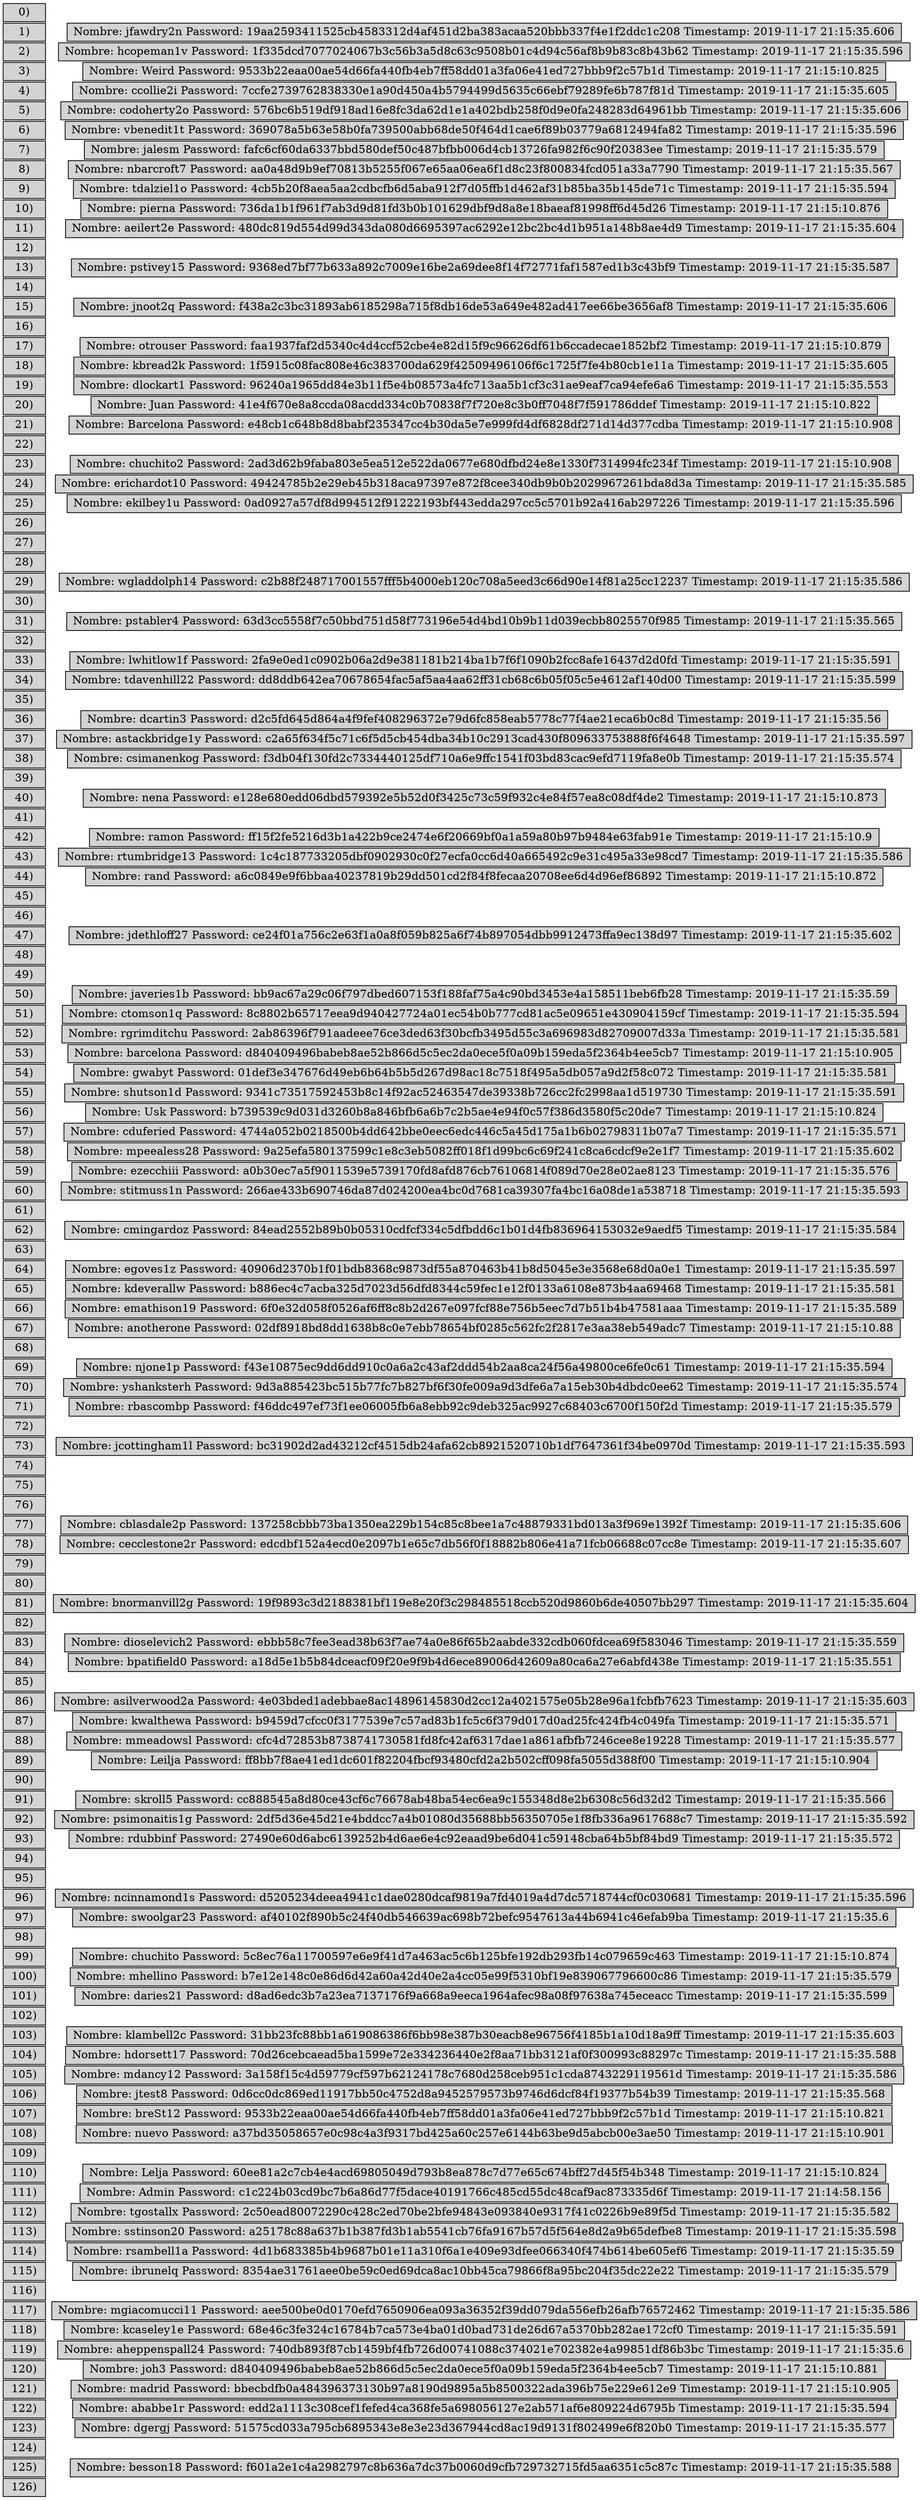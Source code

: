 digraph G {
     rankdir = LR;
	graph[ranksep = "0.02"];
     node [shape=record,height=.1];
     node[style = "filled"];
     sep=0;
     nodesep=0
     indice126[label= "126)"];
     indice125[label= "125)"];
     indice124[label= "124)"];
     indice123[label= "123)"];
     indice122[label= "122)"];
     indice121[label= "121)"];
     indice120[label= "120)"];
     indice119[label= "119)"];
     indice118[label= "118)"];
     indice117[label= "117)"];
     indice116[label= "116)"];
     indice115[label= "115)"];
     indice114[label= "114)"];
     indice113[label= "113)"];
     indice112[label= "112)"];
     indice111[label= "111)"];
     indice110[label= "110)"];
     indice109[label= "109)"];
     indice108[label= "108)"];
     indice107[label= "107)"];
     indice106[label= "106)"];
     indice105[label= "105)"];
     indice104[label= "104)"];
     indice103[label= "103)"];
     indice102[label= "102)"];
     indice101[label= "101)"];
     indice100[label= "100)"];
     indice99[label= "99)"];
     indice98[label= "98)"];
     indice97[label= "97)"];
     indice96[label= "96)"];
     indice95[label= "95)"];
     indice94[label= "94)"];
     indice93[label= "93)"];
     indice92[label= "92)"];
     indice91[label= "91)"];
     indice90[label= "90)"];
     indice89[label= "89)"];
     indice88[label= "88)"];
     indice87[label= "87)"];
     indice86[label= "86)"];
     indice85[label= "85)"];
     indice84[label= "84)"];
     indice83[label= "83)"];
     indice82[label= "82)"];
     indice81[label= "81)"];
     indice80[label= "80)"];
     indice79[label= "79)"];
     indice78[label= "78)"];
     indice77[label= "77)"];
     indice76[label= "76)"];
     indice75[label= "75)"];
     indice74[label= "74)"];
     indice73[label= "73)"];
     indice72[label= "72)"];
     indice71[label= "71)"];
     indice70[label= "70)"];
     indice69[label= "69)"];
     indice68[label= "68)"];
     indice67[label= "67)"];
     indice66[label= "66)"];
     indice65[label= "65)"];
     indice64[label= "64)"];
     indice63[label= "63)"];
     indice62[label= "62)"];
     indice61[label= "61)"];
     indice60[label= "60)"];
     indice59[label= "59)"];
     indice58[label= "58)"];
     indice57[label= "57)"];
     indice56[label= "56)"];
     indice55[label= "55)"];
     indice54[label= "54)"];
     indice53[label= "53)"];
     indice52[label= "52)"];
     indice51[label= "51)"];
     indice50[label= "50)"];
     indice49[label= "49)"];
     indice48[label= "48)"];
     indice47[label= "47)"];
     indice46[label= "46)"];
     indice45[label= "45)"];
     indice44[label= "44)"];
     indice43[label= "43)"];
     indice42[label= "42)"];
     indice41[label= "41)"];
     indice40[label= "40)"];
     indice39[label= "39)"];
     indice38[label= "38)"];
     indice37[label= "37)"];
     indice36[label= "36)"];
     indice35[label= "35)"];
     indice34[label= "34)"];
     indice33[label= "33)"];
     indice32[label= "32)"];
     indice31[label= "31)"];
     indice30[label= "30)"];
     indice29[label= "29)"];
     indice28[label= "28)"];
     indice27[label= "27)"];
     indice26[label= "26)"];
     indice25[label= "25)"];
     indice24[label= "24)"];
     indice23[label= "23)"];
     indice22[label= "22)"];
     indice21[label= "21)"];
     indice20[label= "20)"];
     indice19[label= "19)"];
     indice18[label= "18)"];
     indice17[label= "17)"];
     indice16[label= "16)"];
     indice15[label= "15)"];
     indice14[label= "14)"];
     indice13[label= "13)"];
     indice12[label= "12)"];
     indice11[label= "11)"];
     indice10[label= "10)"];
     indice9[label= "9)"];
     indice8[label= "8)"];
     indice7[label= "7)"];
     indice6[label= "6)"];
     indice5[label= "5)"];
     indice4[label= "4)"];
     indice3[label= "3)"];
     indice2[label= "2)"];
     indice1[label= "1)"];
     indice0[label= "0)"];
     node2[label = "{Nombre: jfawdry2n  Password: 19aa2593411525cb4583312d4af451d2ba383acaa520bbb337f4e1f2ddc1c208  Timestamp: 2019-11-17 21:15:35.606}" width = 10];
     indice1->node2 [style=invis];
     node3[label = "{Nombre: hcopeman1v  Password: 1f335dcd7077024067b3c56b3a5d8c63c9508b01c4d94c56af8b9b83c8b43b62  Timestamp: 2019-11-17 21:15:35.596}" width = 10];
     indice2->node3 [style=invis];
     node4[label = "{Nombre: Weird  Password: 9533b22eaa00ae54d66fa440fb4eb7ff58dd01a3fa06e41ed727bbb9f2c57b1d  Timestamp: 2019-11-17 21:15:10.825}" width = 10];
     indice3->node4 [style=invis];
     node5[label = "{Nombre: ccollie2i  Password: 7ccfe2739762838330e1a90d450a4b5794499d5635c66ebf79289fe6b787f81d  Timestamp: 2019-11-17 21:15:35.605}" width = 10];
     indice4->node5 [style=invis];
     node6[label = "{Nombre: codoherty2o  Password: 576bc6b519df918ad16e8fc3da62d1e1a402bdb258f0d9e0fa248283d64961bb  Timestamp: 2019-11-17 21:15:35.606}" width = 10];
     indice5->node6 [style=invis];
     node7[label = "{Nombre: vbenedit1t  Password: 369078a5b63e58b0fa739500abb68de50f464d1cae6f89b03779a6812494fa82  Timestamp: 2019-11-17 21:15:35.596}" width = 10];
     indice6->node7 [style=invis];
     node8[label = "{Nombre: jalesm  Password: fafc6cf60da6337bbd580def50c487bfbb006d4cb13726fa982f6c90f20383ee  Timestamp: 2019-11-17 21:15:35.579}" width = 10];
     indice7->node8 [style=invis];
     node9[label = "{Nombre: nbarcroft7  Password: aa0a48d9b9ef70813b5255f067e65aa06ea6f1d8c23f800834fcd051a33a7790  Timestamp: 2019-11-17 21:15:35.567}" width = 10];
     indice8->node9 [style=invis];
     node10[label = "{Nombre: tdalziel1o  Password: 4cb5b20f8aea5aa2cdbcfb6d5aba912f7d05ffb1d462af31b85ba35b145de71c  Timestamp: 2019-11-17 21:15:35.594}" width = 10];
     indice9->node10 [style=invis];
     node11[label = "{Nombre: pierna  Password: 736da1b1f961f7ab3d9d81fd3b0b101629dbf9d8a8e18baeaf81998ff6d45d26  Timestamp: 2019-11-17 21:15:10.876}" width = 10];
     indice10->node11 [style=invis];
     node12[label = "{Nombre: aeilert2e  Password: 480dc819d554d99d343da080d6695397ac6292e12bc2bc4d1b951a148b8ae4d9  Timestamp: 2019-11-17 21:15:35.604}" width = 10];
     indice11->node12 [style=invis];
     node14[label = "{Nombre: pstivey15  Password: 9368ed7bf77b633a892c7009e16be2a69dee8f14f72771faf1587ed1b3c43bf9  Timestamp: 2019-11-17 21:15:35.587}" width = 10];
     indice13->node14 [style=invis];
     node16[label = "{Nombre: jnoot2q  Password: f438a2c3bc31893ab6185298a715f8db16de53a649e482ad417ee66be3656af8  Timestamp: 2019-11-17 21:15:35.606}" width = 10];
     indice15->node16 [style=invis];
     node18[label = "{Nombre: otrouser  Password: faa1937faf2d5340c4d4ccf52cbe4e82d15f9c96626df61b6ccadecae1852bf2  Timestamp: 2019-11-17 21:15:10.879}" width = 10];
     indice17->node18 [style=invis];
     node19[label = "{Nombre: kbread2k  Password: 1f5915c08fac808e46c383700da629f42509496106f6c1725f7fe4b80cb1e11a  Timestamp: 2019-11-17 21:15:35.605}" width = 10];
     indice18->node19 [style=invis];
     node20[label = "{Nombre: dlockart1  Password: 96240a1965dd84e3b11f5e4b08573a4fc713aa5b1cf3c31ae9eaf7ca94efe6a6  Timestamp: 2019-11-17 21:15:35.553}" width = 10];
     indice19->node20 [style=invis];
     node21[label = "{Nombre: Juan  Password: 41e4f670e8a8ccda08acdd334c0b70838f7f720e8c3b0ff7048f7f591786ddef  Timestamp: 2019-11-17 21:15:10.822}" width = 10];
     indice20->node21 [style=invis];
     node22[label = "{Nombre: Barcelona  Password: e48cb1c648b8d8babf235347cc4b30da5e7e999fd4df6828df271d14d377cdba  Timestamp: 2019-11-17 21:15:10.908}" width = 10];
     indice21->node22 [style=invis];
     node24[label = "{Nombre: chuchito2  Password: 2ad3d62b9faba803e5ea512e522da0677e680dfbd24e8e1330f7314994fc234f  Timestamp: 2019-11-17 21:15:10.908}" width = 10];
     indice23->node24 [style=invis];
     node25[label = "{Nombre: erichardot10  Password: 49424785b2e29eb45b318aca97397e872f8cee340db9b0b2029967261bda8d3a  Timestamp: 2019-11-17 21:15:35.585}" width = 10];
     indice24->node25 [style=invis];
     node26[label = "{Nombre: ekilbey1u  Password: 0ad0927a57df8d994512f91222193bf443edda297cc5c5701b92a416ab297226  Timestamp: 2019-11-17 21:15:35.596}" width = 10];
     indice25->node26 [style=invis];
     node30[label = "{Nombre: wgladdolph14  Password: c2b88f248717001557fff5b4000eb120c708a5eed3c66d90e14f81a25cc12237  Timestamp: 2019-11-17 21:15:35.586}" width = 10];
     indice29->node30 [style=invis];
     node32[label = "{Nombre: pstabler4  Password: 63d3cc5558f7c50bbd751d58f773196e54d4bd10b9b11d039ecbb8025570f985  Timestamp: 2019-11-17 21:15:35.565}" width = 10];
     indice31->node32 [style=invis];
     node34[label = "{Nombre: lwhitlow1f  Password: 2fa9e0ed1c0902b06a2d9e381181b214ba1b7f6f1090b2fcc8afe16437d2d0fd  Timestamp: 2019-11-17 21:15:35.591}" width = 10];
     indice33->node34 [style=invis];
     node35[label = "{Nombre: tdavenhill22  Password: dd8ddb642ea70678654fac5af5aa4aa62ff31cb68c6b05f05c5e4612af140d00  Timestamp: 2019-11-17 21:15:35.599}" width = 10];
     indice34->node35 [style=invis];
     node37[label = "{Nombre: dcartin3  Password: d2c5fd645d864a4f9fef408296372e79d6fc858eab5778c77f4ae21eca6b0c8d  Timestamp: 2019-11-17 21:15:35.56}" width = 10];
     indice36->node37 [style=invis];
     node38[label = "{Nombre: astackbridge1y  Password: c2a65f634f5c71c6f5d5cb454dba34b10c2913cad430f809633753888f6f4648  Timestamp: 2019-11-17 21:15:35.597}" width = 10];
     indice37->node38 [style=invis];
     node39[label = "{Nombre: csimanenkog  Password: f3db04f130fd2c7334440125df710a6e9ffc1541f03bd83cac9efd7119fa8e0b  Timestamp: 2019-11-17 21:15:35.574}" width = 10];
     indice38->node39 [style=invis];
     node41[label = "{Nombre: nena  Password: e128e680edd06dbd579392e5b52d0f3425c73c59f932c4e84f57ea8c08df4de2  Timestamp: 2019-11-17 21:15:10.873}" width = 10];
     indice40->node41 [style=invis];
     node43[label = "{Nombre: ramon  Password: ff15f2fe5216d3b1a422b9ce2474e6f20669bf0a1a59a80b97b9484e63fab91e  Timestamp: 2019-11-17 21:15:10.9}" width = 10];
     indice42->node43 [style=invis];
     node44[label = "{Nombre: rtumbridge13  Password: 1c4c187733205dbf0902930c0f27ecfa0cc6d40a665492c9e31c495a33e98cd7  Timestamp: 2019-11-17 21:15:35.586}" width = 10];
     indice43->node44 [style=invis];
     node45[label = "{Nombre: rand  Password: a6c0849e9f6bbaa40237819b29dd501cd2f84f8fecaa20708ee6d4d96ef86892  Timestamp: 2019-11-17 21:15:10.872}" width = 10];
     indice44->node45 [style=invis];
     node48[label = "{Nombre: jdethloff27  Password: ce24f01a756c2e63f1a0a8f059b825a6f74b897054dbb9912473ffa9ec138d97  Timestamp: 2019-11-17 21:15:35.602}" width = 10];
     indice47->node48 [style=invis];
     node51[label = "{Nombre: javeries1b  Password: bb9ac67a29c06f797dbed607153f188faf75a4c90bd3453e4a158511beb6fb28  Timestamp: 2019-11-17 21:15:35.59}" width = 10];
     indice50->node51 [style=invis];
     node52[label = "{Nombre: ctomson1q  Password: 8c8802b65717eea9d940427724a01ec54b0b777cd81ac5e09651e430904159cf  Timestamp: 2019-11-17 21:15:35.594}" width = 10];
     indice51->node52 [style=invis];
     node53[label = "{Nombre: rgrimditchu  Password: 2ab86396f791aadeee76ce3ded63f30bcfb3495d55c3a696983d82709007d33a  Timestamp: 2019-11-17 21:15:35.581}" width = 10];
     indice52->node53 [style=invis];
     node54[label = "{Nombre: barcelona  Password: d840409496babeb8ae52b866d5c5ec2da0ece5f0a09b159eda5f2364b4ee5cb7  Timestamp: 2019-11-17 21:15:10.905}" width = 10];
     indice53->node54 [style=invis];
     node55[label = "{Nombre: gwabyt  Password: 01def3e347676d49eb6b64b5b5d267d98ac18c7518f495a5db057a9d2f58c072  Timestamp: 2019-11-17 21:15:35.581}" width = 10];
     indice54->node55 [style=invis];
     node56[label = "{Nombre: shutson1d  Password: 9341c73517592453b8c14f92ac52463547de39338b726cc2fc2998aa1d519730  Timestamp: 2019-11-17 21:15:35.591}" width = 10];
     indice55->node56 [style=invis];
     node57[label = "{Nombre: Usk  Password: b739539c9d031d3260b8a846bfb6a6b7c2b5ae4e94f0c57f386d3580f5c20de7  Timestamp: 2019-11-17 21:15:10.824}" width = 10];
     indice56->node57 [style=invis];
     node58[label = "{Nombre: cduferied  Password: 4744a052b0218500b4dd642bbe0eec6edc446c5a45d175a1b6b02798311b07a7  Timestamp: 2019-11-17 21:15:35.571}" width = 10];
     indice57->node58 [style=invis];
     node59[label = "{Nombre: mpeealess28  Password: 9a25efa580137599c1e8c3eb5082ff018f1d99bc6c69f241c8ca6cdcf9e2e1f7  Timestamp: 2019-11-17 21:15:35.602}" width = 10];
     indice58->node59 [style=invis];
     node60[label = "{Nombre: ezecchiii  Password: a0b30ec7a5f9011539e5739170fd8afd876cb76106814f089d70e28e02ae8123  Timestamp: 2019-11-17 21:15:35.576}" width = 10];
     indice59->node60 [style=invis];
     node61[label = "{Nombre: stitmuss1n  Password: 266ae433b690746da87d024200ea4bc0d7681ca39307fa4bc16a08de1a538718  Timestamp: 2019-11-17 21:15:35.593}" width = 10];
     indice60->node61 [style=invis];
     node63[label = "{Nombre: cmingardoz  Password: 84ead2552b89b0b05310cdfcf334c5dfbdd6c1b01d4fb836964153032e9aedf5  Timestamp: 2019-11-17 21:15:35.584}" width = 10];
     indice62->node63 [style=invis];
     node65[label = "{Nombre: egoves1z  Password: 40906d2370b1f01bdb8368c9873df55a870463b41b8d5045e3e3568e68d0a0e1  Timestamp: 2019-11-17 21:15:35.597}" width = 10];
     indice64->node65 [style=invis];
     node66[label = "{Nombre: kdeverallw  Password: b886ec4c7acba325d7023d56dfd8344c59fec1e12f0133a6108e873b4aa69468  Timestamp: 2019-11-17 21:15:35.581}" width = 10];
     indice65->node66 [style=invis];
     node67[label = "{Nombre: emathison19  Password: 6f0e32d058f0526af6ff8c8b2d267e097fcf88e756b5eec7d7b51b4b47581aaa  Timestamp: 2019-11-17 21:15:35.589}" width = 10];
     indice66->node67 [style=invis];
     node68[label = "{Nombre: anotherone  Password: 02df8918bd8dd1638b8c0e7ebb78654bf0285c562fc2f2817e3aa38eb549adc7  Timestamp: 2019-11-17 21:15:10.88}" width = 10];
     indice67->node68 [style=invis];
     node70[label = "{Nombre: njone1p  Password: f43e10875ec9dd6dd910c0a6a2c43af2ddd54b2aa8ca24f56a49800ce6fe0c61  Timestamp: 2019-11-17 21:15:35.594}" width = 10];
     indice69->node70 [style=invis];
     node71[label = "{Nombre: yshanksterh  Password: 9d3a885423bc515b77fc7b827bf6f30fe009a9d3dfe6a7a15eb30b4dbdc0ee62  Timestamp: 2019-11-17 21:15:35.574}" width = 10];
     indice70->node71 [style=invis];
     node72[label = "{Nombre: rbascombp  Password: f46ddc497ef73f1ee06005fb6a8ebb92c9deb325ac9927c68403c6700f150f2d  Timestamp: 2019-11-17 21:15:35.579}" width = 10];
     indice71->node72 [style=invis];
     node74[label = "{Nombre: jcottingham1l  Password: bc31902d2ad43212cf4515db24afa62cb8921520710b1df7647361f34be0970d  Timestamp: 2019-11-17 21:15:35.593}" width = 10];
     indice73->node74 [style=invis];
     node78[label = "{Nombre: cblasdale2p  Password: 137258cbbb73ba1350ea229b154c85c8bee1a7c48879331bd013a3f969e1392f  Timestamp: 2019-11-17 21:15:35.606}" width = 10];
     indice77->node78 [style=invis];
     node79[label = "{Nombre: cecclestone2r  Password: edcdbf152a4ecd0e2097b1e65c7db56f0f18882b806e41a71fcb06688c07cc8e  Timestamp: 2019-11-17 21:15:35.607}" width = 10];
     indice78->node79 [style=invis];
     node82[label = "{Nombre: bnormanvill2g  Password: 19f9893c3d2188381bf119e8e20f3c298485518ccb520d9860b6de40507bb297  Timestamp: 2019-11-17 21:15:35.604}" width = 10];
     indice81->node82 [style=invis];
     node84[label = "{Nombre: dioselevich2  Password: ebbb58c7fee3ead38b63f7ae74a0e86f65b2aabde332cdb060fdcea69f583046  Timestamp: 2019-11-17 21:15:35.559}" width = 10];
     indice83->node84 [style=invis];
     node85[label = "{Nombre: bpatifield0  Password: a18d5e1b5b84dceacf09f20e9f9b4d6ece89006d42609a80ca6a27e6abfd438e  Timestamp: 2019-11-17 21:15:35.551}" width = 10];
     indice84->node85 [style=invis];
     node87[label = "{Nombre: asilverwood2a  Password: 4e03bded1adebbae8ac14896145830d2cc12a4021575e05b28e96a1fcbfb7623  Timestamp: 2019-11-17 21:15:35.603}" width = 10];
     indice86->node87 [style=invis];
     node88[label = "{Nombre: kwalthewa  Password: b9459d7cfcc0f3177539e7c57ad83b1fc5c6f379d017d0ad25fc424fb4c049fa  Timestamp: 2019-11-17 21:15:35.571}" width = 10];
     indice87->node88 [style=invis];
     node89[label = "{Nombre: mmeadowsl  Password: cfc4d72853b8738741730581fd8fc42af6317dae1a861afbfb7246cee8e19228  Timestamp: 2019-11-17 21:15:35.577}" width = 10];
     indice88->node89 [style=invis];
     node90[label = "{Nombre: Leilja  Password: ff8bb7f8ae41ed1dc601f82204fbcf93480cfd2a2b502cff098fa5055d388f00  Timestamp: 2019-11-17 21:15:10.904}" width = 10];
     indice89->node90 [style=invis];
     node92[label = "{Nombre: skroll5  Password: cc888545a8d80ce43cf6c76678ab48ba54ec6ea9c155348d8e2b6308c56d32d2  Timestamp: 2019-11-17 21:15:35.566}" width = 10];
     indice91->node92 [style=invis];
     node93[label = "{Nombre: psimonaitis1g  Password: 2df5d36e45d21e4bddcc7a4b01080d35688bb56350705e1f8fb336a9617688c7  Timestamp: 2019-11-17 21:15:35.592}" width = 10];
     indice92->node93 [style=invis];
     node94[label = "{Nombre: rdubbinf  Password: 27490e60d6abc6139252b4d6ae6e4c92eaad9be6d041c59148cba64b5bf84bd9  Timestamp: 2019-11-17 21:15:35.572}" width = 10];
     indice93->node94 [style=invis];
     node97[label = "{Nombre: ncinnamond1s  Password: d5205234deea4941c1dae0280dcaf9819a7fd4019a4d7dc5718744cf0c030681  Timestamp: 2019-11-17 21:15:35.596}" width = 10];
     indice96->node97 [style=invis];
     node98[label = "{Nombre: swoolgar23  Password: af40102f890b5c24f40db546639ac698b72befc9547613a44b6941c46efab9ba  Timestamp: 2019-11-17 21:15:35.6}" width = 10];
     indice97->node98 [style=invis];
     node100[label = "{Nombre: chuchito  Password: 5c8ec76a11700597e6e9f41d7a463ac5c6b125bfe192db293fb14c079659c463  Timestamp: 2019-11-17 21:15:10.874}" width = 10];
     indice99->node100 [style=invis];
     node101[label = "{Nombre: mhellino  Password: b7e12e148c0e86d6d42a60a42d40e2a4cc05e99f5310bf19e839067796600c86  Timestamp: 2019-11-17 21:15:35.579}" width = 10];
     indice100->node101 [style=invis];
     node102[label = "{Nombre: daries21  Password: d8ad6edc3b7a23ea7137176f9a668a9eeca1964afec98a08f97638a745eceacc  Timestamp: 2019-11-17 21:15:35.599}" width = 10];
     indice101->node102 [style=invis];
     node104[label = "{Nombre: klambell2c  Password: 31bb23fc88bb1a619086386f6bb98e387b30eacb8e96756f4185b1a10d18a9ff  Timestamp: 2019-11-17 21:15:35.603}" width = 10];
     indice103->node104 [style=invis];
     node105[label = "{Nombre: hdorsett17  Password: 70d26cebcaead5ba1599e72e334236440e2f8aa71bb3121af0f300993c88297c  Timestamp: 2019-11-17 21:15:35.588}" width = 10];
     indice104->node105 [style=invis];
     node106[label = "{Nombre: mdancy12  Password: 3a158f15c4d59779cf597b62124178c7680d258ceb951c1cda8743229119561d  Timestamp: 2019-11-17 21:15:35.586}" width = 10];
     indice105->node106 [style=invis];
     node107[label = "{Nombre: jtest8  Password: 0d6cc0dc869ed11917bb50c4752d8a9452579573b9746d6dcf84f19377b54b39  Timestamp: 2019-11-17 21:15:35.568}" width = 10];
     indice106->node107 [style=invis];
     node108[label = "{Nombre: breSt12  Password: 9533b22eaa00ae54d66fa440fb4eb7ff58dd01a3fa06e41ed727bbb9f2c57b1d  Timestamp: 2019-11-17 21:15:10.821}" width = 10];
     indice107->node108 [style=invis];
     node109[label = "{Nombre: nuevo  Password: a37bd35058657e0c98c4a3f9317bd425a60c257e6144b63be9d5abcb00e3ae50  Timestamp: 2019-11-17 21:15:10.901}" width = 10];
     indice108->node109 [style=invis];
     node111[label = "{Nombre: Lelja  Password: 60ee81a2c7cb4e4acd69805049d793b8ea878c7d77e65c674bff27d45f54b348  Timestamp: 2019-11-17 21:15:10.824}" width = 10];
     indice110->node111 [style=invis];
     node112[label = "{Nombre: Admin  Password: c1c224b03cd9bc7b6a86d77f5dace40191766c485cd55dc48caf9ac873335d6f  Timestamp: 2019-11-17 21:14:58.156}" width = 10];
     indice111->node112 [style=invis];
     node113[label = "{Nombre: tgostallx  Password: 2c50ead80072290c428c2ed70be2bfe94843e093840e9317f41c0226b9e89f5d  Timestamp: 2019-11-17 21:15:35.582}" width = 10];
     indice112->node113 [style=invis];
     node114[label = "{Nombre: sstinson20  Password: a25178c88a637b1b387fd3b1ab5541cb76fa9167b57d5f564e8d2a9b65defbe8  Timestamp: 2019-11-17 21:15:35.598}" width = 10];
     indice113->node114 [style=invis];
     node115[label = "{Nombre: rsambell1a  Password: 4d1b683385b4b9687b01e11a310f6a1e409e93dfee066340f474b614be605ef6  Timestamp: 2019-11-17 21:15:35.59}" width = 10];
     indice114->node115 [style=invis];
     node116[label = "{Nombre: ibrunelq  Password: 8354ae31761aee0be59c0ed69dca8ac10bb45ca79866f8a95bc204f35dc22e22  Timestamp: 2019-11-17 21:15:35.579}" width = 10];
     indice115->node116 [style=invis];
     node118[label = "{Nombre: mgiacomucci11  Password: aee500be0d0170efd7650906ea093a36352f39dd079da556efb26afb76572462  Timestamp: 2019-11-17 21:15:35.586}" width = 10];
     indice117->node118 [style=invis];
     node119[label = "{Nombre: kcaseley1e  Password: 68e46c3fe324c16784b7ca573e4ba01d0bad731de26d67a5370bb282ae172cf0  Timestamp: 2019-11-17 21:15:35.591}" width = 10];
     indice118->node119 [style=invis];
     node120[label = "{Nombre: aheppenspall24  Password: 740db893f87cb1459bf4fb726d00741088c374021e702382e4a99851df86b3bc  Timestamp: 2019-11-17 21:15:35.6}" width = 10];
     indice119->node120 [style=invis];
     node121[label = "{Nombre: joh3  Password: d840409496babeb8ae52b866d5c5ec2da0ece5f0a09b159eda5f2364b4ee5cb7  Timestamp: 2019-11-17 21:15:10.881}" width = 10];
     indice120->node121 [style=invis];
     node122[label = "{Nombre: madrid  Password: bbecbdfb0a484396373130b97a8190d9895a5b8500322ada396b75e229e612e9  Timestamp: 2019-11-17 21:15:10.905}" width = 10];
     indice121->node122 [style=invis];
     node123[label = "{Nombre: ababbe1r  Password: edd2a1113c308cef1fefed4ca368fe5a698056127e2ab571af6e809224d6795b  Timestamp: 2019-11-17 21:15:35.594}" width = 10];
     indice122->node123 [style=invis];
     node124[label = "{Nombre: dgergj  Password: 51575cd033a795cb6895343e8e3e23d367944cd8ac19d9131f802499e6f820b0  Timestamp: 2019-11-17 21:15:35.577}" width = 10];
     indice123->node124 [style=invis];
     node126[label = "{Nombre: besson18  Password: f601a2e1c4a2982797c8b636a7dc37b0060d9cfb729732715fd5aa6351c5c87c  Timestamp: 2019-11-17 21:15:35.588}" width = 10];
     indice125->node126 [style=invis];
}
